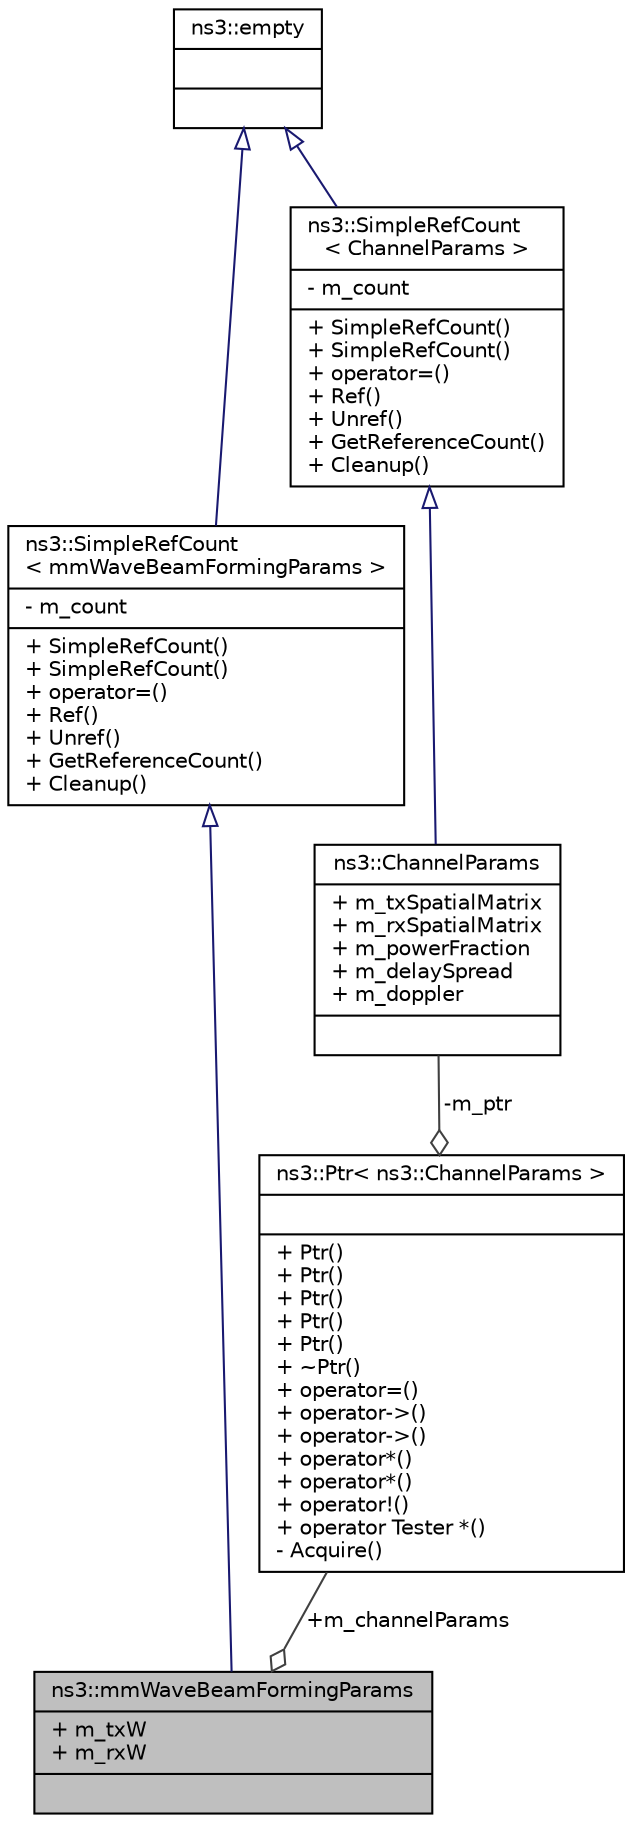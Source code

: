 digraph "ns3::mmWaveBeamFormingParams"
{
  edge [fontname="Helvetica",fontsize="10",labelfontname="Helvetica",labelfontsize="10"];
  node [fontname="Helvetica",fontsize="10",shape=record];
  Node1 [label="{ns3::mmWaveBeamFormingParams\n|+ m_txW\l+ m_rxW\l|}",height=0.2,width=0.4,color="black", fillcolor="grey75", style="filled", fontcolor="black"];
  Node2 -> Node1 [dir="back",color="midnightblue",fontsize="10",style="solid",arrowtail="onormal"];
  Node2 [label="{ns3::SimpleRefCount\l\< mmWaveBeamFormingParams \>\n|- m_count\l|+ SimpleRefCount()\l+ SimpleRefCount()\l+ operator=()\l+ Ref()\l+ Unref()\l+ GetReferenceCount()\l+ Cleanup()\l}",height=0.2,width=0.4,color="black", fillcolor="white", style="filled",URL="$da/da1/classns3_1_1SimpleRefCount.html"];
  Node3 -> Node2 [dir="back",color="midnightblue",fontsize="10",style="solid",arrowtail="onormal"];
  Node3 [label="{ns3::empty\n||}",height=0.2,width=0.4,color="black", fillcolor="white", style="filled",URL="$d9/d6a/classns3_1_1empty.html",tooltip="make Callback use a separate empty type "];
  Node4 -> Node1 [color="grey25",fontsize="10",style="solid",label=" +m_channelParams" ,arrowhead="odiamond"];
  Node4 [label="{ns3::Ptr\< ns3::ChannelParams \>\n||+ Ptr()\l+ Ptr()\l+ Ptr()\l+ Ptr()\l+ Ptr()\l+ ~Ptr()\l+ operator=()\l+ operator-\>()\l+ operator-\>()\l+ operator*()\l+ operator*()\l+ operator!()\l+ operator Tester *()\l- Acquire()\l}",height=0.2,width=0.4,color="black", fillcolor="white", style="filled",URL="$dc/d90/classns3_1_1Ptr.html"];
  Node5 -> Node4 [color="grey25",fontsize="10",style="solid",label=" -m_ptr" ,arrowhead="odiamond"];
  Node5 [label="{ns3::ChannelParams\n|+ m_txSpatialMatrix\l+ m_rxSpatialMatrix\l+ m_powerFraction\l+ m_delaySpread\l+ m_doppler\l|}",height=0.2,width=0.4,color="black", fillcolor="white", style="filled",URL="$d1/df7/structns3_1_1ChannelParams.html"];
  Node6 -> Node5 [dir="back",color="midnightblue",fontsize="10",style="solid",arrowtail="onormal"];
  Node6 [label="{ns3::SimpleRefCount\l\< ChannelParams \>\n|- m_count\l|+ SimpleRefCount()\l+ SimpleRefCount()\l+ operator=()\l+ Ref()\l+ Unref()\l+ GetReferenceCount()\l+ Cleanup()\l}",height=0.2,width=0.4,color="black", fillcolor="white", style="filled",URL="$da/da1/classns3_1_1SimpleRefCount.html"];
  Node3 -> Node6 [dir="back",color="midnightblue",fontsize="10",style="solid",arrowtail="onormal"];
}
